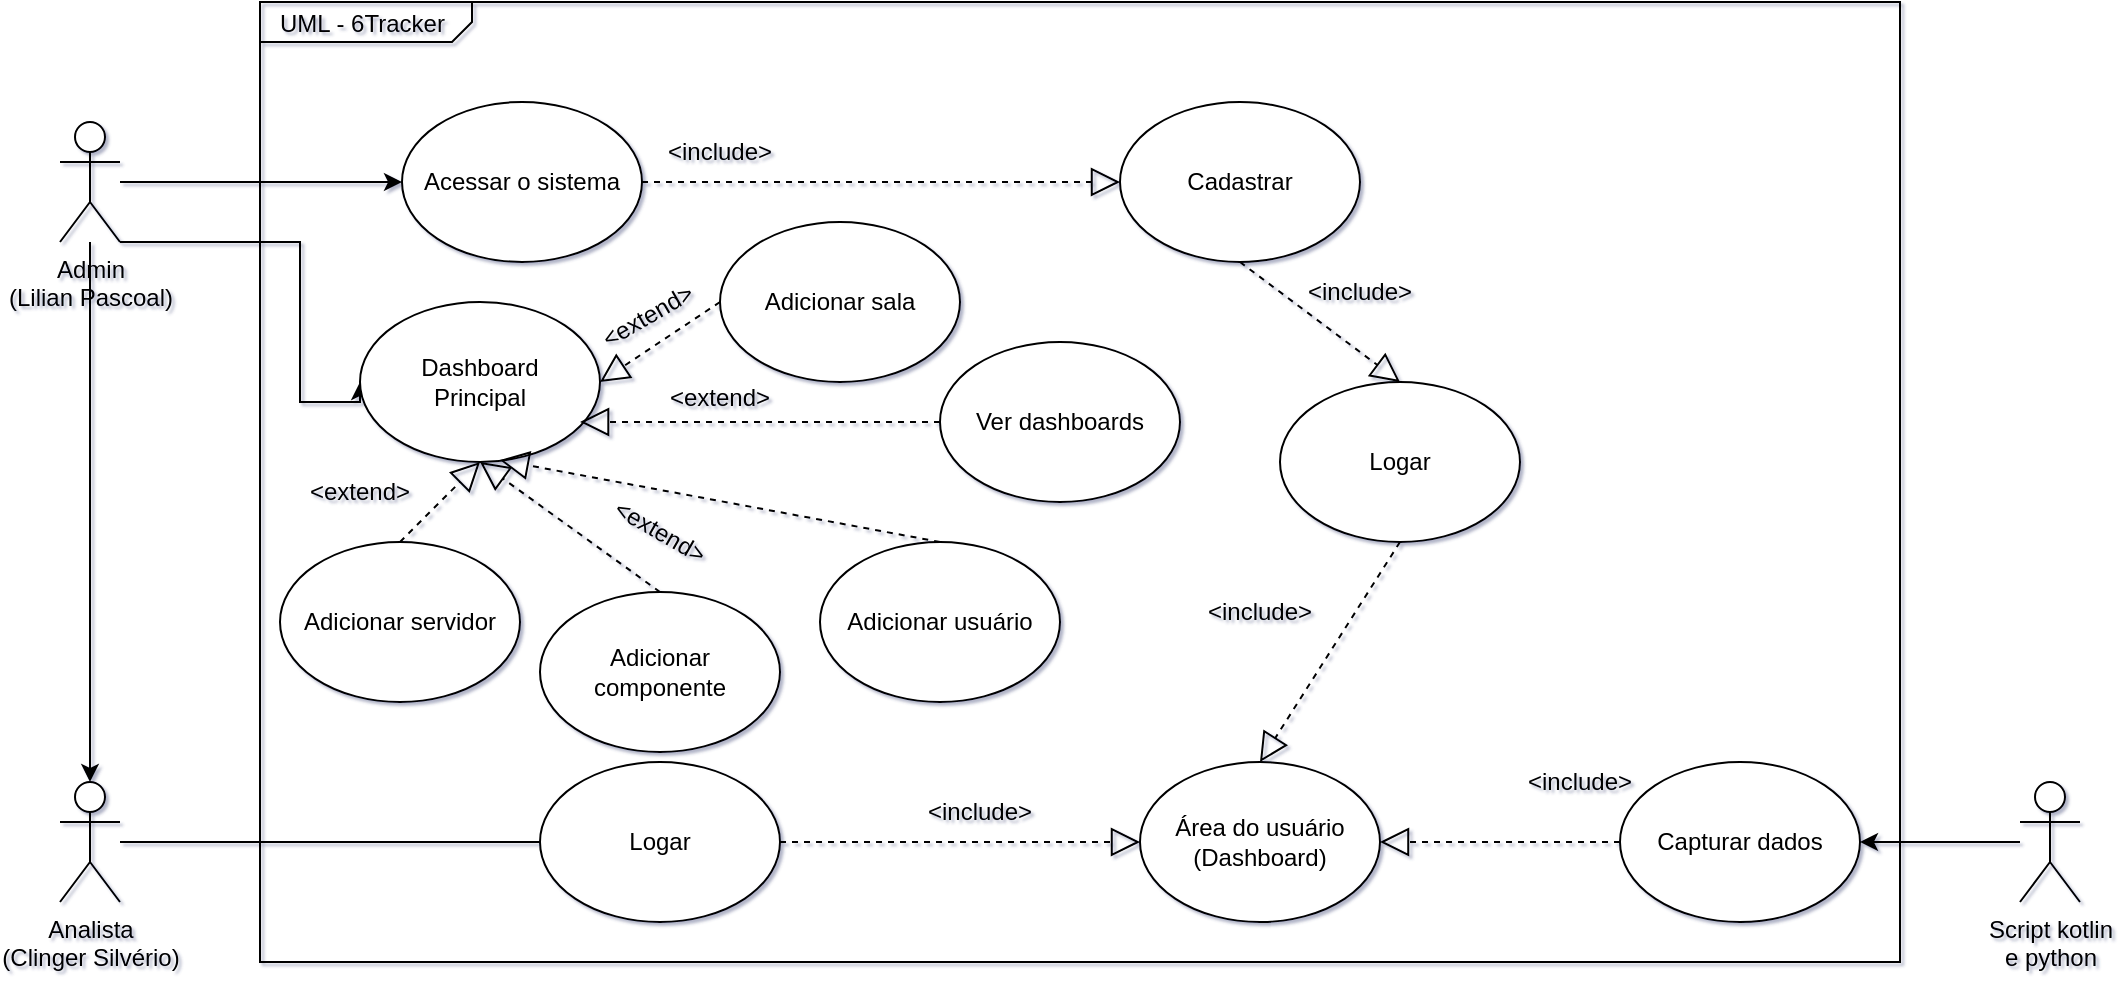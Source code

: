 <mxfile version="22.0.6" type="device">
  <diagram name="Page-1" id="929967ad-93f9-6ef4-fab6-5d389245f69c">
    <mxGraphModel dx="1434" dy="841" grid="1" gridSize="10" guides="1" tooltips="1" connect="1" arrows="1" fold="1" page="0" pageScale="1.5" pageWidth="1169" pageHeight="826" background="none" math="0" shadow="1">
      <root>
        <mxCell id="0" style=";html=1;" />
        <mxCell id="1" style=";html=1;" parent="0" />
        <mxCell id="1672d66443f91eb5-1" value="&lt;p style=&quot;margin: 0px ; margin-top: 4px ; margin-left: 10px ; text-align: left&quot;&gt;UML - 6Tracker&lt;/p&gt;" style="html=1;strokeWidth=1;shape=mxgraph.sysml.package;html=1;overflow=fill;whiteSpace=wrap;fillColor=none;gradientColor=none;fontSize=12;align=center;labelX=106.33;" parent="1" vertex="1">
          <mxGeometry x="330" y="290" width="820" height="480" as="geometry" />
        </mxCell>
        <mxCell id="ESCHpyHz1lGiVz7BuM1W-9" style="edgeStyle=orthogonalEdgeStyle;rounded=0;orthogonalLoop=1;jettySize=auto;html=1;entryX=0;entryY=0.5;entryDx=0;entryDy=0;" parent="1" source="ESCHpyHz1lGiVz7BuM1W-1" target="ESCHpyHz1lGiVz7BuM1W-8" edge="1">
          <mxGeometry relative="1" as="geometry" />
        </mxCell>
        <mxCell id="ESCHpyHz1lGiVz7BuM1W-1" value="Admin&lt;br&gt;(Lilian Pascoal)" style="shape=umlActor;verticalLabelPosition=bottom;verticalAlign=top;html=1;outlineConnect=0;" parent="1" vertex="1">
          <mxGeometry x="230" y="350" width="30" height="60" as="geometry" />
        </mxCell>
        <mxCell id="ESCHpyHz1lGiVz7BuM1W-29" style="edgeStyle=orthogonalEdgeStyle;rounded=0;orthogonalLoop=1;jettySize=auto;html=1;entryX=0.5;entryY=0;entryDx=0;entryDy=0;entryPerimeter=0;" parent="1" source="ESCHpyHz1lGiVz7BuM1W-1" target="ESCHpyHz1lGiVz7BuM1W-4" edge="1">
          <mxGeometry relative="1" as="geometry">
            <mxPoint x="245" y="660" as="targetPoint" />
          </mxGeometry>
        </mxCell>
        <mxCell id="uTvRKmtQsPS5mWgwkZCt-11" style="edgeStyle=orthogonalEdgeStyle;rounded=0;orthogonalLoop=1;jettySize=auto;html=1;entryX=0;entryY=0.5;entryDx=0;entryDy=0;" parent="1" source="ESCHpyHz1lGiVz7BuM1W-1" target="uTvRKmtQsPS5mWgwkZCt-10" edge="1">
          <mxGeometry relative="1" as="geometry">
            <Array as="points">
              <mxPoint x="350" y="410" />
              <mxPoint x="350" y="490" />
              <mxPoint x="380" y="490" />
            </Array>
          </mxGeometry>
        </mxCell>
        <mxCell id="ESCHpyHz1lGiVz7BuM1W-4" value="Analista&lt;br&gt;(Clinger Silvério)" style="shape=umlActor;verticalLabelPosition=bottom;verticalAlign=top;html=1;outlineConnect=0;" parent="1" vertex="1">
          <mxGeometry x="230" y="680" width="30" height="60" as="geometry" />
        </mxCell>
        <mxCell id="ESCHpyHz1lGiVz7BuM1W-8" value="Acessar o sistema" style="ellipse;whiteSpace=wrap;html=1;" parent="1" vertex="1">
          <mxGeometry x="401" y="340" width="120" height="80" as="geometry" />
        </mxCell>
        <mxCell id="ESCHpyHz1lGiVz7BuM1W-10" value="Cadastrar" style="ellipse;whiteSpace=wrap;html=1;" parent="1" vertex="1">
          <mxGeometry x="760" y="340" width="120" height="80" as="geometry" />
        </mxCell>
        <mxCell id="ESCHpyHz1lGiVz7BuM1W-11" value="" style="endArrow=block;dashed=1;endFill=0;endSize=12;html=1;rounded=0;exitX=1;exitY=0.5;exitDx=0;exitDy=0;entryX=0;entryY=0.5;entryDx=0;entryDy=0;" parent="1" source="ESCHpyHz1lGiVz7BuM1W-8" target="ESCHpyHz1lGiVz7BuM1W-10" edge="1">
          <mxGeometry width="160" relative="1" as="geometry">
            <mxPoint x="520" y="400" as="sourcePoint" />
            <mxPoint x="680" y="400" as="targetPoint" />
          </mxGeometry>
        </mxCell>
        <mxCell id="ESCHpyHz1lGiVz7BuM1W-12" value="&amp;lt;include&amp;gt;" style="text;html=1;strokeColor=none;fillColor=none;align=center;verticalAlign=middle;whiteSpace=wrap;rounded=0;" parent="1" vertex="1">
          <mxGeometry x="530" y="350" width="60" height="30" as="geometry" />
        </mxCell>
        <mxCell id="ESCHpyHz1lGiVz7BuM1W-16" value="Logar" style="ellipse;whiteSpace=wrap;html=1;" parent="1" vertex="1">
          <mxGeometry x="840" y="480" width="120" height="80" as="geometry" />
        </mxCell>
        <mxCell id="ESCHpyHz1lGiVz7BuM1W-19" value="Área do usuário&lt;br&gt;(Dashboard)" style="ellipse;whiteSpace=wrap;html=1;" parent="1" vertex="1">
          <mxGeometry x="770" y="670" width="120" height="80" as="geometry" />
        </mxCell>
        <mxCell id="ESCHpyHz1lGiVz7BuM1W-20" value="" style="endArrow=block;dashed=1;endFill=0;endSize=12;html=1;rounded=0;exitX=0.5;exitY=1;exitDx=0;exitDy=0;entryX=0.5;entryY=0;entryDx=0;entryDy=0;" parent="1" source="ESCHpyHz1lGiVz7BuM1W-16" target="ESCHpyHz1lGiVz7BuM1W-19" edge="1">
          <mxGeometry width="160" relative="1" as="geometry">
            <mxPoint x="450" y="600" as="sourcePoint" />
            <mxPoint x="610" y="600" as="targetPoint" />
          </mxGeometry>
        </mxCell>
        <mxCell id="ESCHpyHz1lGiVz7BuM1W-21" value="&amp;lt;include&amp;gt;" style="text;html=1;strokeColor=none;fillColor=none;align=center;verticalAlign=middle;whiteSpace=wrap;rounded=0;rotation=0;" parent="1" vertex="1">
          <mxGeometry x="960" y="665" width="60" height="30" as="geometry" />
        </mxCell>
        <mxCell id="ESCHpyHz1lGiVz7BuM1W-22" value="Adicionar sala" style="ellipse;whiteSpace=wrap;html=1;" parent="1" vertex="1">
          <mxGeometry x="560" y="400" width="120" height="80" as="geometry" />
        </mxCell>
        <mxCell id="ESCHpyHz1lGiVz7BuM1W-23" value="Adicionar servidor" style="ellipse;whiteSpace=wrap;html=1;" parent="1" vertex="1">
          <mxGeometry x="340" y="560" width="120" height="80" as="geometry" />
        </mxCell>
        <mxCell id="ESCHpyHz1lGiVz7BuM1W-24" value="Adicionar componente" style="ellipse;whiteSpace=wrap;html=1;" parent="1" vertex="1">
          <mxGeometry x="470" y="585" width="120" height="80" as="geometry" />
        </mxCell>
        <mxCell id="ESCHpyHz1lGiVz7BuM1W-47" value="&amp;lt;include&amp;gt;" style="text;html=1;strokeColor=none;fillColor=none;align=center;verticalAlign=middle;whiteSpace=wrap;rounded=0;rotation=0;" parent="1" vertex="1">
          <mxGeometry x="850" y="420" width="60" height="30" as="geometry" />
        </mxCell>
        <mxCell id="4aZJUm3PLMkhk9WrY1l7-3" style="edgeStyle=orthogonalEdgeStyle;rounded=0;orthogonalLoop=1;jettySize=auto;html=1;entryX=1;entryY=0.5;entryDx=0;entryDy=0;" parent="1" source="4aZJUm3PLMkhk9WrY1l7-1" target="4aZJUm3PLMkhk9WrY1l7-2" edge="1">
          <mxGeometry relative="1" as="geometry" />
        </mxCell>
        <mxCell id="4aZJUm3PLMkhk9WrY1l7-1" value="Script kotlin &lt;br&gt;e python" style="shape=umlActor;verticalLabelPosition=bottom;verticalAlign=top;html=1;outlineConnect=0;" parent="1" vertex="1">
          <mxGeometry x="1210" y="680" width="30" height="60" as="geometry" />
        </mxCell>
        <mxCell id="4aZJUm3PLMkhk9WrY1l7-2" value="Capturar dados" style="ellipse;whiteSpace=wrap;html=1;" parent="1" vertex="1">
          <mxGeometry x="1010" y="670" width="120" height="80" as="geometry" />
        </mxCell>
        <mxCell id="uTvRKmtQsPS5mWgwkZCt-1" value="" style="endArrow=block;dashed=1;endFill=0;endSize=12;html=1;rounded=0;exitX=0.5;exitY=1;exitDx=0;exitDy=0;entryX=0.5;entryY=0;entryDx=0;entryDy=0;" parent="1" source="ESCHpyHz1lGiVz7BuM1W-10" target="ESCHpyHz1lGiVz7BuM1W-16" edge="1">
          <mxGeometry width="160" relative="1" as="geometry">
            <mxPoint x="600" y="550" as="sourcePoint" />
            <mxPoint x="760" y="550" as="targetPoint" />
          </mxGeometry>
        </mxCell>
        <mxCell id="uTvRKmtQsPS5mWgwkZCt-8" value="" style="endArrow=block;dashed=1;endFill=0;endSize=12;html=1;rounded=0;entryX=1;entryY=0.5;entryDx=0;entryDy=0;exitX=0;exitY=0.5;exitDx=0;exitDy=0;" parent="1" source="4aZJUm3PLMkhk9WrY1l7-2" target="ESCHpyHz1lGiVz7BuM1W-19" edge="1">
          <mxGeometry width="160" relative="1" as="geometry">
            <mxPoint x="750" y="730" as="sourcePoint" />
            <mxPoint x="910" y="730" as="targetPoint" />
            <Array as="points" />
          </mxGeometry>
        </mxCell>
        <mxCell id="uTvRKmtQsPS5mWgwkZCt-10" value="Dashboard &lt;br&gt;Principal" style="ellipse;whiteSpace=wrap;html=1;" parent="1" vertex="1">
          <mxGeometry x="380" y="440" width="120" height="80" as="geometry" />
        </mxCell>
        <mxCell id="uTvRKmtQsPS5mWgwkZCt-13" value="Ver dashboards" style="ellipse;whiteSpace=wrap;html=1;" parent="1" vertex="1">
          <mxGeometry x="670" y="460" width="120" height="80" as="geometry" />
        </mxCell>
        <mxCell id="uTvRKmtQsPS5mWgwkZCt-18" value="&amp;lt;include&amp;gt;" style="text;html=1;strokeColor=none;fillColor=none;align=center;verticalAlign=middle;whiteSpace=wrap;rounded=0;rotation=0;" parent="1" vertex="1">
          <mxGeometry x="800" y="580" width="60" height="30" as="geometry" />
        </mxCell>
        <mxCell id="uTvRKmtQsPS5mWgwkZCt-19" value="" style="endArrow=block;dashed=1;endFill=0;endSize=12;html=1;rounded=0;entryX=0.5;entryY=1;entryDx=0;entryDy=0;exitX=0.5;exitY=0;exitDx=0;exitDy=0;" parent="1" source="ESCHpyHz1lGiVz7BuM1W-23" target="uTvRKmtQsPS5mWgwkZCt-10" edge="1">
          <mxGeometry width="160" relative="1" as="geometry">
            <mxPoint x="450" y="780" as="sourcePoint" />
            <mxPoint x="610" y="780" as="targetPoint" />
          </mxGeometry>
        </mxCell>
        <mxCell id="uTvRKmtQsPS5mWgwkZCt-22" value="" style="endArrow=block;dashed=1;endFill=0;endSize=12;html=1;rounded=0;exitX=0.5;exitY=0;exitDx=0;exitDy=0;entryX=0.5;entryY=1;entryDx=0;entryDy=0;" parent="1" source="ESCHpyHz1lGiVz7BuM1W-24" target="uTvRKmtQsPS5mWgwkZCt-10" edge="1">
          <mxGeometry width="160" relative="1" as="geometry">
            <mxPoint x="420" y="870" as="sourcePoint" />
            <mxPoint x="450" y="760" as="targetPoint" />
          </mxGeometry>
        </mxCell>
        <mxCell id="uTvRKmtQsPS5mWgwkZCt-23" value="" style="endArrow=block;dashed=1;endFill=0;endSize=12;html=1;rounded=0;entryX=0.583;entryY=0.988;entryDx=0;entryDy=0;exitX=0.5;exitY=0;exitDx=0;exitDy=0;entryPerimeter=0;" parent="1" source="ESCHpyHz1lGiVz7BuM1W-25" target="uTvRKmtQsPS5mWgwkZCt-10" edge="1">
          <mxGeometry width="160" relative="1" as="geometry">
            <mxPoint x="430" y="880" as="sourcePoint" />
            <mxPoint x="470" y="775" as="targetPoint" />
          </mxGeometry>
        </mxCell>
        <mxCell id="uTvRKmtQsPS5mWgwkZCt-24" value="" style="endArrow=block;dashed=1;endFill=0;endSize=12;html=1;rounded=0;entryX=1;entryY=0.5;entryDx=0;entryDy=0;exitX=0;exitY=0.5;exitDx=0;exitDy=0;" parent="1" source="ESCHpyHz1lGiVz7BuM1W-22" target="uTvRKmtQsPS5mWgwkZCt-10" edge="1">
          <mxGeometry width="160" relative="1" as="geometry">
            <mxPoint x="440" y="890" as="sourcePoint" />
            <mxPoint x="480" y="785" as="targetPoint" />
          </mxGeometry>
        </mxCell>
        <mxCell id="uTvRKmtQsPS5mWgwkZCt-25" value="" style="endArrow=block;dashed=1;endFill=0;endSize=12;html=1;rounded=0;exitX=0;exitY=0.5;exitDx=0;exitDy=0;entryX=0.917;entryY=0.75;entryDx=0;entryDy=0;entryPerimeter=0;" parent="1" source="uTvRKmtQsPS5mWgwkZCt-13" target="uTvRKmtQsPS5mWgwkZCt-10" edge="1">
          <mxGeometry width="160" relative="1" as="geometry">
            <mxPoint x="670" y="840" as="sourcePoint" />
            <mxPoint x="510" y="710" as="targetPoint" />
          </mxGeometry>
        </mxCell>
        <mxCell id="uTvRKmtQsPS5mWgwkZCt-26" value="&amp;lt;extend&amp;gt;" style="text;html=1;strokeColor=none;fillColor=none;align=center;verticalAlign=middle;whiteSpace=wrap;rounded=0;rotation=0;" parent="1" vertex="1">
          <mxGeometry x="530" y="473" width="60" height="30" as="geometry" />
        </mxCell>
        <mxCell id="uTvRKmtQsPS5mWgwkZCt-32" value="&amp;lt;extend&amp;gt;" style="text;html=1;strokeColor=none;fillColor=none;align=center;verticalAlign=middle;whiteSpace=wrap;rounded=0;rotation=-30;" parent="1" vertex="1">
          <mxGeometry x="494" y="432" width="60" height="30" as="geometry" />
        </mxCell>
        <mxCell id="jjLqbgbTOG4EvcyMkKCE-4" value="" style="edgeStyle=orthogonalEdgeStyle;rounded=0;orthogonalLoop=1;jettySize=auto;html=1;endArrow=none;entryX=0;entryY=0.5;entryDx=0;entryDy=0;" parent="1" source="ESCHpyHz1lGiVz7BuM1W-4" target="jjLqbgbTOG4EvcyMkKCE-9" edge="1">
          <mxGeometry relative="1" as="geometry">
            <mxPoint x="260" y="650" as="sourcePoint" />
            <mxPoint x="550" y="680" as="targetPoint" />
          </mxGeometry>
        </mxCell>
        <mxCell id="ESCHpyHz1lGiVz7BuM1W-25" value="Adicionar usuário" style="ellipse;whiteSpace=wrap;html=1;" parent="1" vertex="1">
          <mxGeometry x="610" y="560" width="120" height="80" as="geometry" />
        </mxCell>
        <mxCell id="jjLqbgbTOG4EvcyMkKCE-9" value="Logar" style="ellipse;whiteSpace=wrap;html=1;" parent="1" vertex="1">
          <mxGeometry x="470" y="670" width="120" height="80" as="geometry" />
        </mxCell>
        <mxCell id="jjLqbgbTOG4EvcyMkKCE-10" value="&amp;lt;include&amp;gt;" style="text;html=1;strokeColor=none;fillColor=none;align=center;verticalAlign=middle;whiteSpace=wrap;rounded=0;" parent="1" vertex="1">
          <mxGeometry x="660" y="680" width="60" height="30" as="geometry" />
        </mxCell>
        <mxCell id="jjLqbgbTOG4EvcyMkKCE-11" value="" style="endArrow=block;dashed=1;endFill=0;endSize=12;html=1;rounded=0;exitX=1;exitY=0.5;exitDx=0;exitDy=0;entryX=0;entryY=0.5;entryDx=0;entryDy=0;" parent="1" source="jjLqbgbTOG4EvcyMkKCE-9" target="ESCHpyHz1lGiVz7BuM1W-19" edge="1">
          <mxGeometry width="160" relative="1" as="geometry">
            <mxPoint x="700" y="790" as="sourcePoint" />
            <mxPoint x="610" y="725" as="targetPoint" />
          </mxGeometry>
        </mxCell>
        <mxCell id="jjLqbgbTOG4EvcyMkKCE-12" value="&amp;lt;extend&amp;gt;" style="text;html=1;strokeColor=none;fillColor=none;align=center;verticalAlign=middle;whiteSpace=wrap;rounded=0;rotation=0;" parent="1" vertex="1">
          <mxGeometry x="350" y="520" width="60" height="30" as="geometry" />
        </mxCell>
        <mxCell id="jjLqbgbTOG4EvcyMkKCE-13" value="&amp;lt;extend&amp;gt;" style="text;html=1;strokeColor=none;fillColor=none;align=center;verticalAlign=middle;whiteSpace=wrap;rounded=0;rotation=30;" parent="1" vertex="1">
          <mxGeometry x="500" y="540" width="60" height="30" as="geometry" />
        </mxCell>
      </root>
    </mxGraphModel>
  </diagram>
</mxfile>
